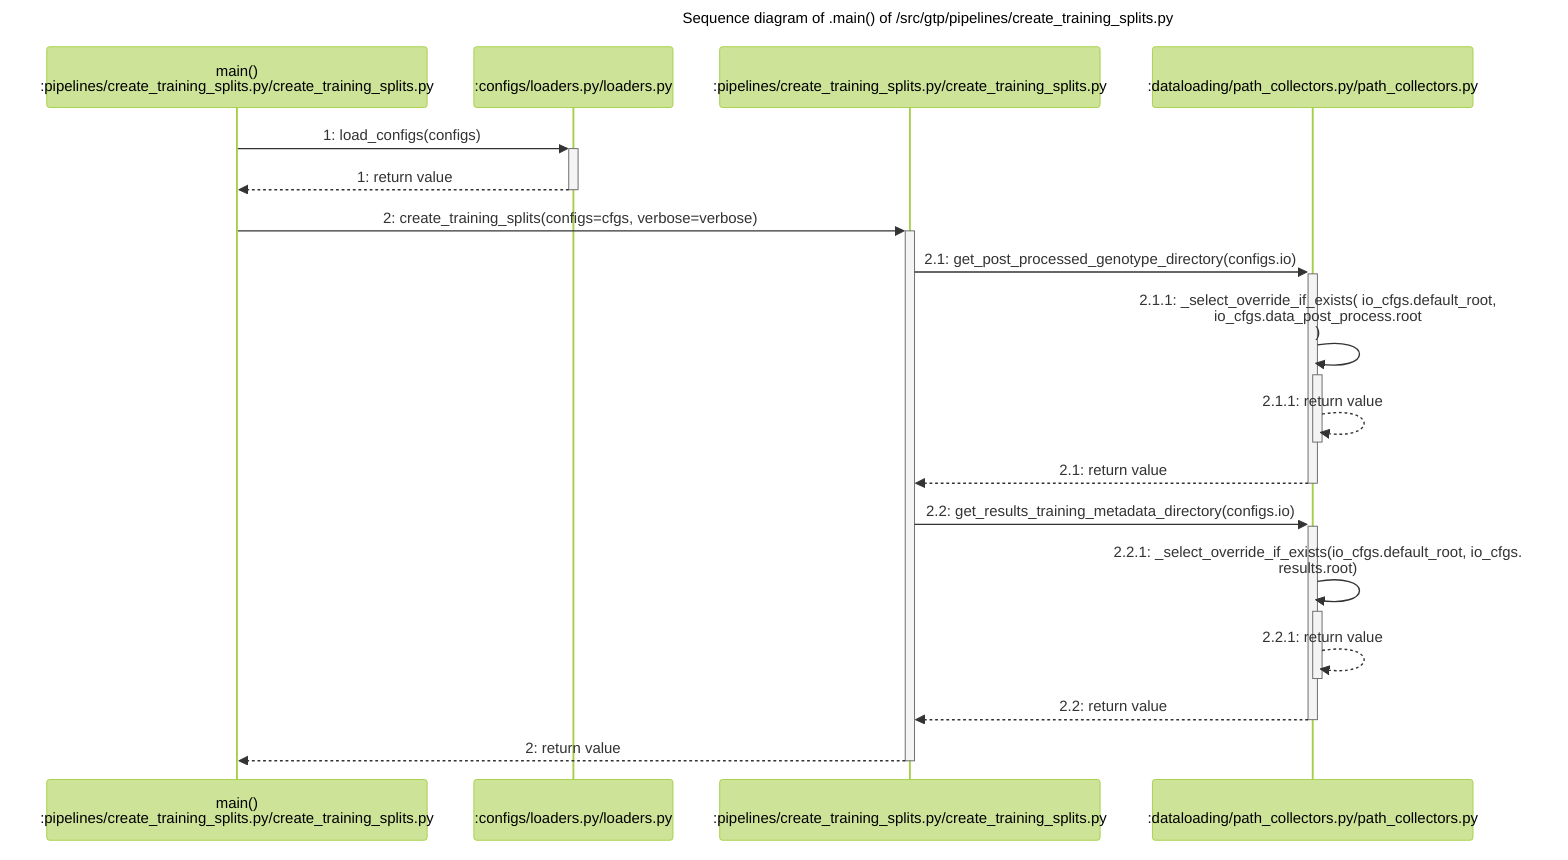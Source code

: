 %%{init: {'theme':'forest'}}%%

sequenceDiagram

    Title Sequence diagram of .main() of /src/gtp/pipelines/create_training_splits.py

    participant p1 as main()<br>:pipelines/create_training_splits.py/create_training_splits.py
    participant p2 as <br>:configs/loaders.py/loaders.py
    participant p3 as <br>:pipelines/create_training_splits.py/create_training_splits.py
    participant p4 as <br>:dataloading/path_collectors.py/path_collectors.py


	p1 ->>+ p2: 1: load_configs(configs)
	p2 -->>- p1: 1: return value
	p1 ->>+ p3: 2: create_training_splits(configs=cfgs, verbose=verbose)
	p3 ->>+ p4: 2.1: get_post_processed_genotype_directory(configs.io)
	p4 ->>+ p4: 2.1.1: _select_override_if_exists( io_cfgs.default_root,<br>io_cfgs.data_post_process.root<br> )
	p4 -->>- p4: 2.1.1: return value
	p4 -->>- p3: 2.1: return value
	p3 ->>+ p4: 2.2: get_results_training_metadata_directory(configs.io)
	p4 ->>+ p4: 2.2.1: _select_override_if_exists(io_cfgs.default_root, io_cfgs.<br>results.root)
	p4 -->>- p4: 2.2.1: return value
	p4 -->>- p3: 2.2: return value
	p3 -->>- p1: 2: return value